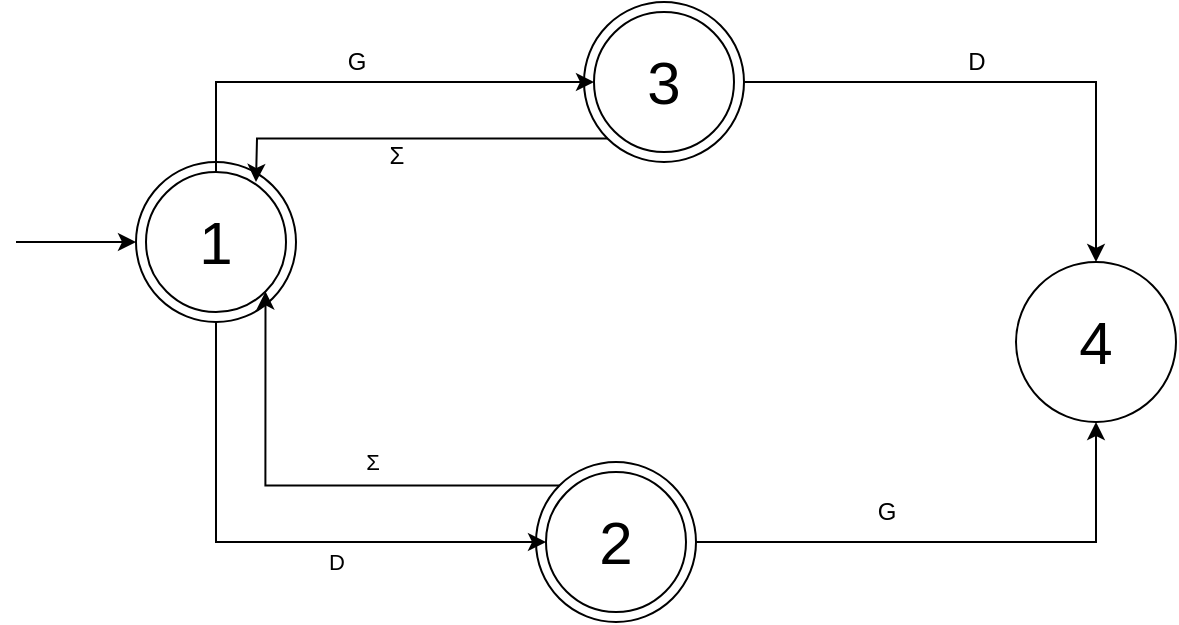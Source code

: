 <mxfile version="20.3.0" type="device"><diagram id="Ar69c_EogykDk3RPknmS" name="Page-1"><mxGraphModel dx="1051" dy="653" grid="1" gridSize="10" guides="1" tooltips="1" connect="1" arrows="1" fold="1" page="1" pageScale="1" pageWidth="827" pageHeight="1169" math="0" shadow="0"><root><mxCell id="0"/><mxCell id="1" parent="0"/><mxCell id="XtH4Lc7FvHDqvZJQey5N-4" value="" style="group" vertex="1" connectable="0" parent="1"><mxGeometry x="190" y="140" width="80" height="80" as="geometry"/></mxCell><mxCell id="XtH4Lc7FvHDqvZJQey5N-2" value="" style="ellipse;whiteSpace=wrap;html=1;aspect=fixed;" vertex="1" parent="XtH4Lc7FvHDqvZJQey5N-4"><mxGeometry width="80" height="80" as="geometry"/></mxCell><mxCell id="XtH4Lc7FvHDqvZJQey5N-3" value="&lt;font style=&quot;font-size: 30px;&quot;&gt;1&lt;/font&gt;" style="ellipse;whiteSpace=wrap;html=1;aspect=fixed;" vertex="1" parent="XtH4Lc7FvHDqvZJQey5N-4"><mxGeometry x="5" y="5" width="70" height="70" as="geometry"/></mxCell><mxCell id="XtH4Lc7FvHDqvZJQey5N-5" value="" style="group" vertex="1" connectable="0" parent="1"><mxGeometry x="414" y="60" width="80" height="80" as="geometry"/></mxCell><mxCell id="XtH4Lc7FvHDqvZJQey5N-6" value="" style="ellipse;whiteSpace=wrap;html=1;aspect=fixed;" vertex="1" parent="XtH4Lc7FvHDqvZJQey5N-5"><mxGeometry width="80" height="80" as="geometry"/></mxCell><mxCell id="XtH4Lc7FvHDqvZJQey5N-7" value="&lt;font style=&quot;font-size: 30px;&quot;&gt;3&lt;/font&gt;" style="ellipse;whiteSpace=wrap;html=1;aspect=fixed;" vertex="1" parent="XtH4Lc7FvHDqvZJQey5N-5"><mxGeometry x="5" y="5" width="70" height="70" as="geometry"/></mxCell><mxCell id="XtH4Lc7FvHDqvZJQey5N-8" value="" style="group" vertex="1" connectable="0" parent="1"><mxGeometry x="390" y="290" width="80" height="80" as="geometry"/></mxCell><mxCell id="XtH4Lc7FvHDqvZJQey5N-9" value="" style="ellipse;whiteSpace=wrap;html=1;aspect=fixed;" vertex="1" parent="XtH4Lc7FvHDqvZJQey5N-8"><mxGeometry width="80" height="80" as="geometry"/></mxCell><mxCell id="XtH4Lc7FvHDqvZJQey5N-10" value="&lt;font style=&quot;font-size: 30px;&quot;&gt;2&lt;/font&gt;" style="ellipse;whiteSpace=wrap;html=1;aspect=fixed;" vertex="1" parent="XtH4Lc7FvHDqvZJQey5N-8"><mxGeometry x="5" y="5" width="70" height="70" as="geometry"/></mxCell><mxCell id="XtH4Lc7FvHDqvZJQey5N-11" value="&lt;font style=&quot;font-size: 30px;&quot;&gt;4&lt;/font&gt;" style="ellipse;whiteSpace=wrap;html=1;aspect=fixed;" vertex="1" parent="1"><mxGeometry x="630" y="190" width="80" height="80" as="geometry"/></mxCell><mxCell id="XtH4Lc7FvHDqvZJQey5N-12" style="edgeStyle=orthogonalEdgeStyle;rounded=0;orthogonalLoop=1;jettySize=auto;html=1;entryX=0;entryY=0.5;entryDx=0;entryDy=0;" edge="1" parent="1" source="XtH4Lc7FvHDqvZJQey5N-3" target="XtH4Lc7FvHDqvZJQey5N-7"><mxGeometry relative="1" as="geometry"><Array as="points"><mxPoint x="230" y="100"/><mxPoint x="415" y="100"/></Array></mxGeometry></mxCell><mxCell id="XtH4Lc7FvHDqvZJQey5N-13" style="edgeStyle=orthogonalEdgeStyle;rounded=0;orthogonalLoop=1;jettySize=auto;html=1;entryX=0;entryY=0.5;entryDx=0;entryDy=0;" edge="1" parent="1" source="XtH4Lc7FvHDqvZJQey5N-2" target="XtH4Lc7FvHDqvZJQey5N-10"><mxGeometry relative="1" as="geometry"><Array as="points"><mxPoint x="230" y="330"/></Array></mxGeometry></mxCell><mxCell id="XtH4Lc7FvHDqvZJQey5N-15" value="D" style="edgeLabel;html=1;align=center;verticalAlign=middle;resizable=0;points=[];" vertex="1" connectable="0" parent="XtH4Lc7FvHDqvZJQey5N-13"><mxGeometry x="0.237" y="-1" relative="1" as="geometry"><mxPoint y="9" as="offset"/></mxGeometry></mxCell><mxCell id="XtH4Lc7FvHDqvZJQey5N-14" value="G" style="text;html=1;align=center;verticalAlign=middle;resizable=0;points=[];autosize=1;strokeColor=none;fillColor=none;" vertex="1" parent="1"><mxGeometry x="285" y="75" width="30" height="30" as="geometry"/></mxCell><mxCell id="XtH4Lc7FvHDqvZJQey5N-16" style="edgeStyle=orthogonalEdgeStyle;rounded=0;orthogonalLoop=1;jettySize=auto;html=1;exitX=0;exitY=0;exitDx=0;exitDy=0;entryX=1;entryY=1;entryDx=0;entryDy=0;" edge="1" parent="1" source="XtH4Lc7FvHDqvZJQey5N-9" target="XtH4Lc7FvHDqvZJQey5N-3"><mxGeometry relative="1" as="geometry"/></mxCell><mxCell id="XtH4Lc7FvHDqvZJQey5N-18" value="Σ" style="edgeLabel;html=1;align=center;verticalAlign=middle;resizable=0;points=[];" vertex="1" connectable="0" parent="XtH4Lc7FvHDqvZJQey5N-16"><mxGeometry x="-0.231" y="-3" relative="1" as="geometry"><mxPoint y="-9" as="offset"/></mxGeometry></mxCell><mxCell id="XtH4Lc7FvHDqvZJQey5N-17" style="edgeStyle=orthogonalEdgeStyle;rounded=0;orthogonalLoop=1;jettySize=auto;html=1;exitX=0;exitY=1;exitDx=0;exitDy=0;" edge="1" parent="1" source="XtH4Lc7FvHDqvZJQey5N-6"><mxGeometry relative="1" as="geometry"><mxPoint x="250" y="150" as="targetPoint"/></mxGeometry></mxCell><mxCell id="XtH4Lc7FvHDqvZJQey5N-19" value="Σ" style="text;html=1;align=center;verticalAlign=middle;resizable=0;points=[];autosize=1;strokeColor=none;fillColor=none;" vertex="1" parent="1"><mxGeometry x="305" y="122" width="30" height="30" as="geometry"/></mxCell><mxCell id="XtH4Lc7FvHDqvZJQey5N-20" style="edgeStyle=orthogonalEdgeStyle;rounded=0;orthogonalLoop=1;jettySize=auto;html=1;exitX=1;exitY=0.5;exitDx=0;exitDy=0;" edge="1" parent="1" source="XtH4Lc7FvHDqvZJQey5N-6" target="XtH4Lc7FvHDqvZJQey5N-11"><mxGeometry relative="1" as="geometry"/></mxCell><mxCell id="XtH4Lc7FvHDqvZJQey5N-21" value="D" style="text;html=1;align=center;verticalAlign=middle;resizable=0;points=[];autosize=1;strokeColor=none;fillColor=none;" vertex="1" parent="1"><mxGeometry x="595" y="75" width="30" height="30" as="geometry"/></mxCell><mxCell id="XtH4Lc7FvHDqvZJQey5N-22" style="edgeStyle=orthogonalEdgeStyle;rounded=0;orthogonalLoop=1;jettySize=auto;html=1;entryX=0.5;entryY=1;entryDx=0;entryDy=0;" edge="1" parent="1" source="XtH4Lc7FvHDqvZJQey5N-9" target="XtH4Lc7FvHDqvZJQey5N-11"><mxGeometry relative="1" as="geometry"/></mxCell><mxCell id="XtH4Lc7FvHDqvZJQey5N-23" value="G" style="text;html=1;align=center;verticalAlign=middle;resizable=0;points=[];autosize=1;strokeColor=none;fillColor=none;" vertex="1" parent="1"><mxGeometry x="550" y="300" width="30" height="30" as="geometry"/></mxCell><mxCell id="XtH4Lc7FvHDqvZJQey5N-24" value="" style="endArrow=classic;html=1;rounded=0;fontSize=30;" edge="1" parent="1"><mxGeometry width="50" height="50" relative="1" as="geometry"><mxPoint x="130" y="180" as="sourcePoint"/><mxPoint x="190" y="180" as="targetPoint"/></mxGeometry></mxCell></root></mxGraphModel></diagram></mxfile>
